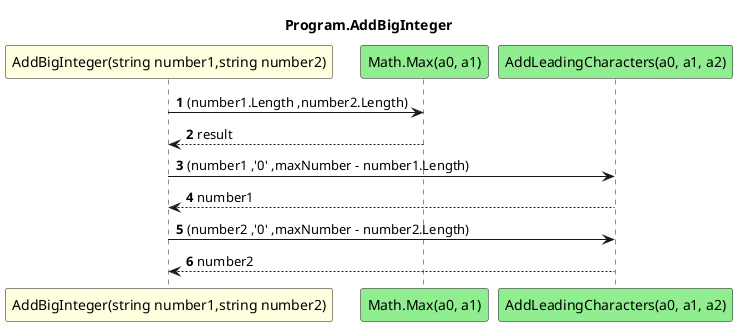 @startuml Program.AddBigInteger
title Program.AddBigInteger
participant "AddBigInteger(string number1,string number2)" as AddBigInteger_p0_p1 #LightYellow
participant "Math.Max(a0, a1)" as Math.Max_a0_a1 #LightGreen
participant "AddLeadingCharacters(a0, a1, a2)" as AddLeadingCharacters_a0_a1_a2 #LightGreen
autonumber
AddBigInteger_p0_p1 -> Math.Max_a0_a1 : (number1.Length ,number2.Length)
Math.Max_a0_a1 --> AddBigInteger_p0_p1 : result
AddBigInteger_p0_p1 -> AddLeadingCharacters_a0_a1_a2 : (number1 ,'0' ,maxNumber - number1.Length)
AddLeadingCharacters_a0_a1_a2 --> AddBigInteger_p0_p1 : number1
AddBigInteger_p0_p1 -> AddLeadingCharacters_a0_a1_a2 : (number2 ,'0' ,maxNumber - number2.Length)
AddLeadingCharacters_a0_a1_a2 --> AddBigInteger_p0_p1 : number2
@enduml
